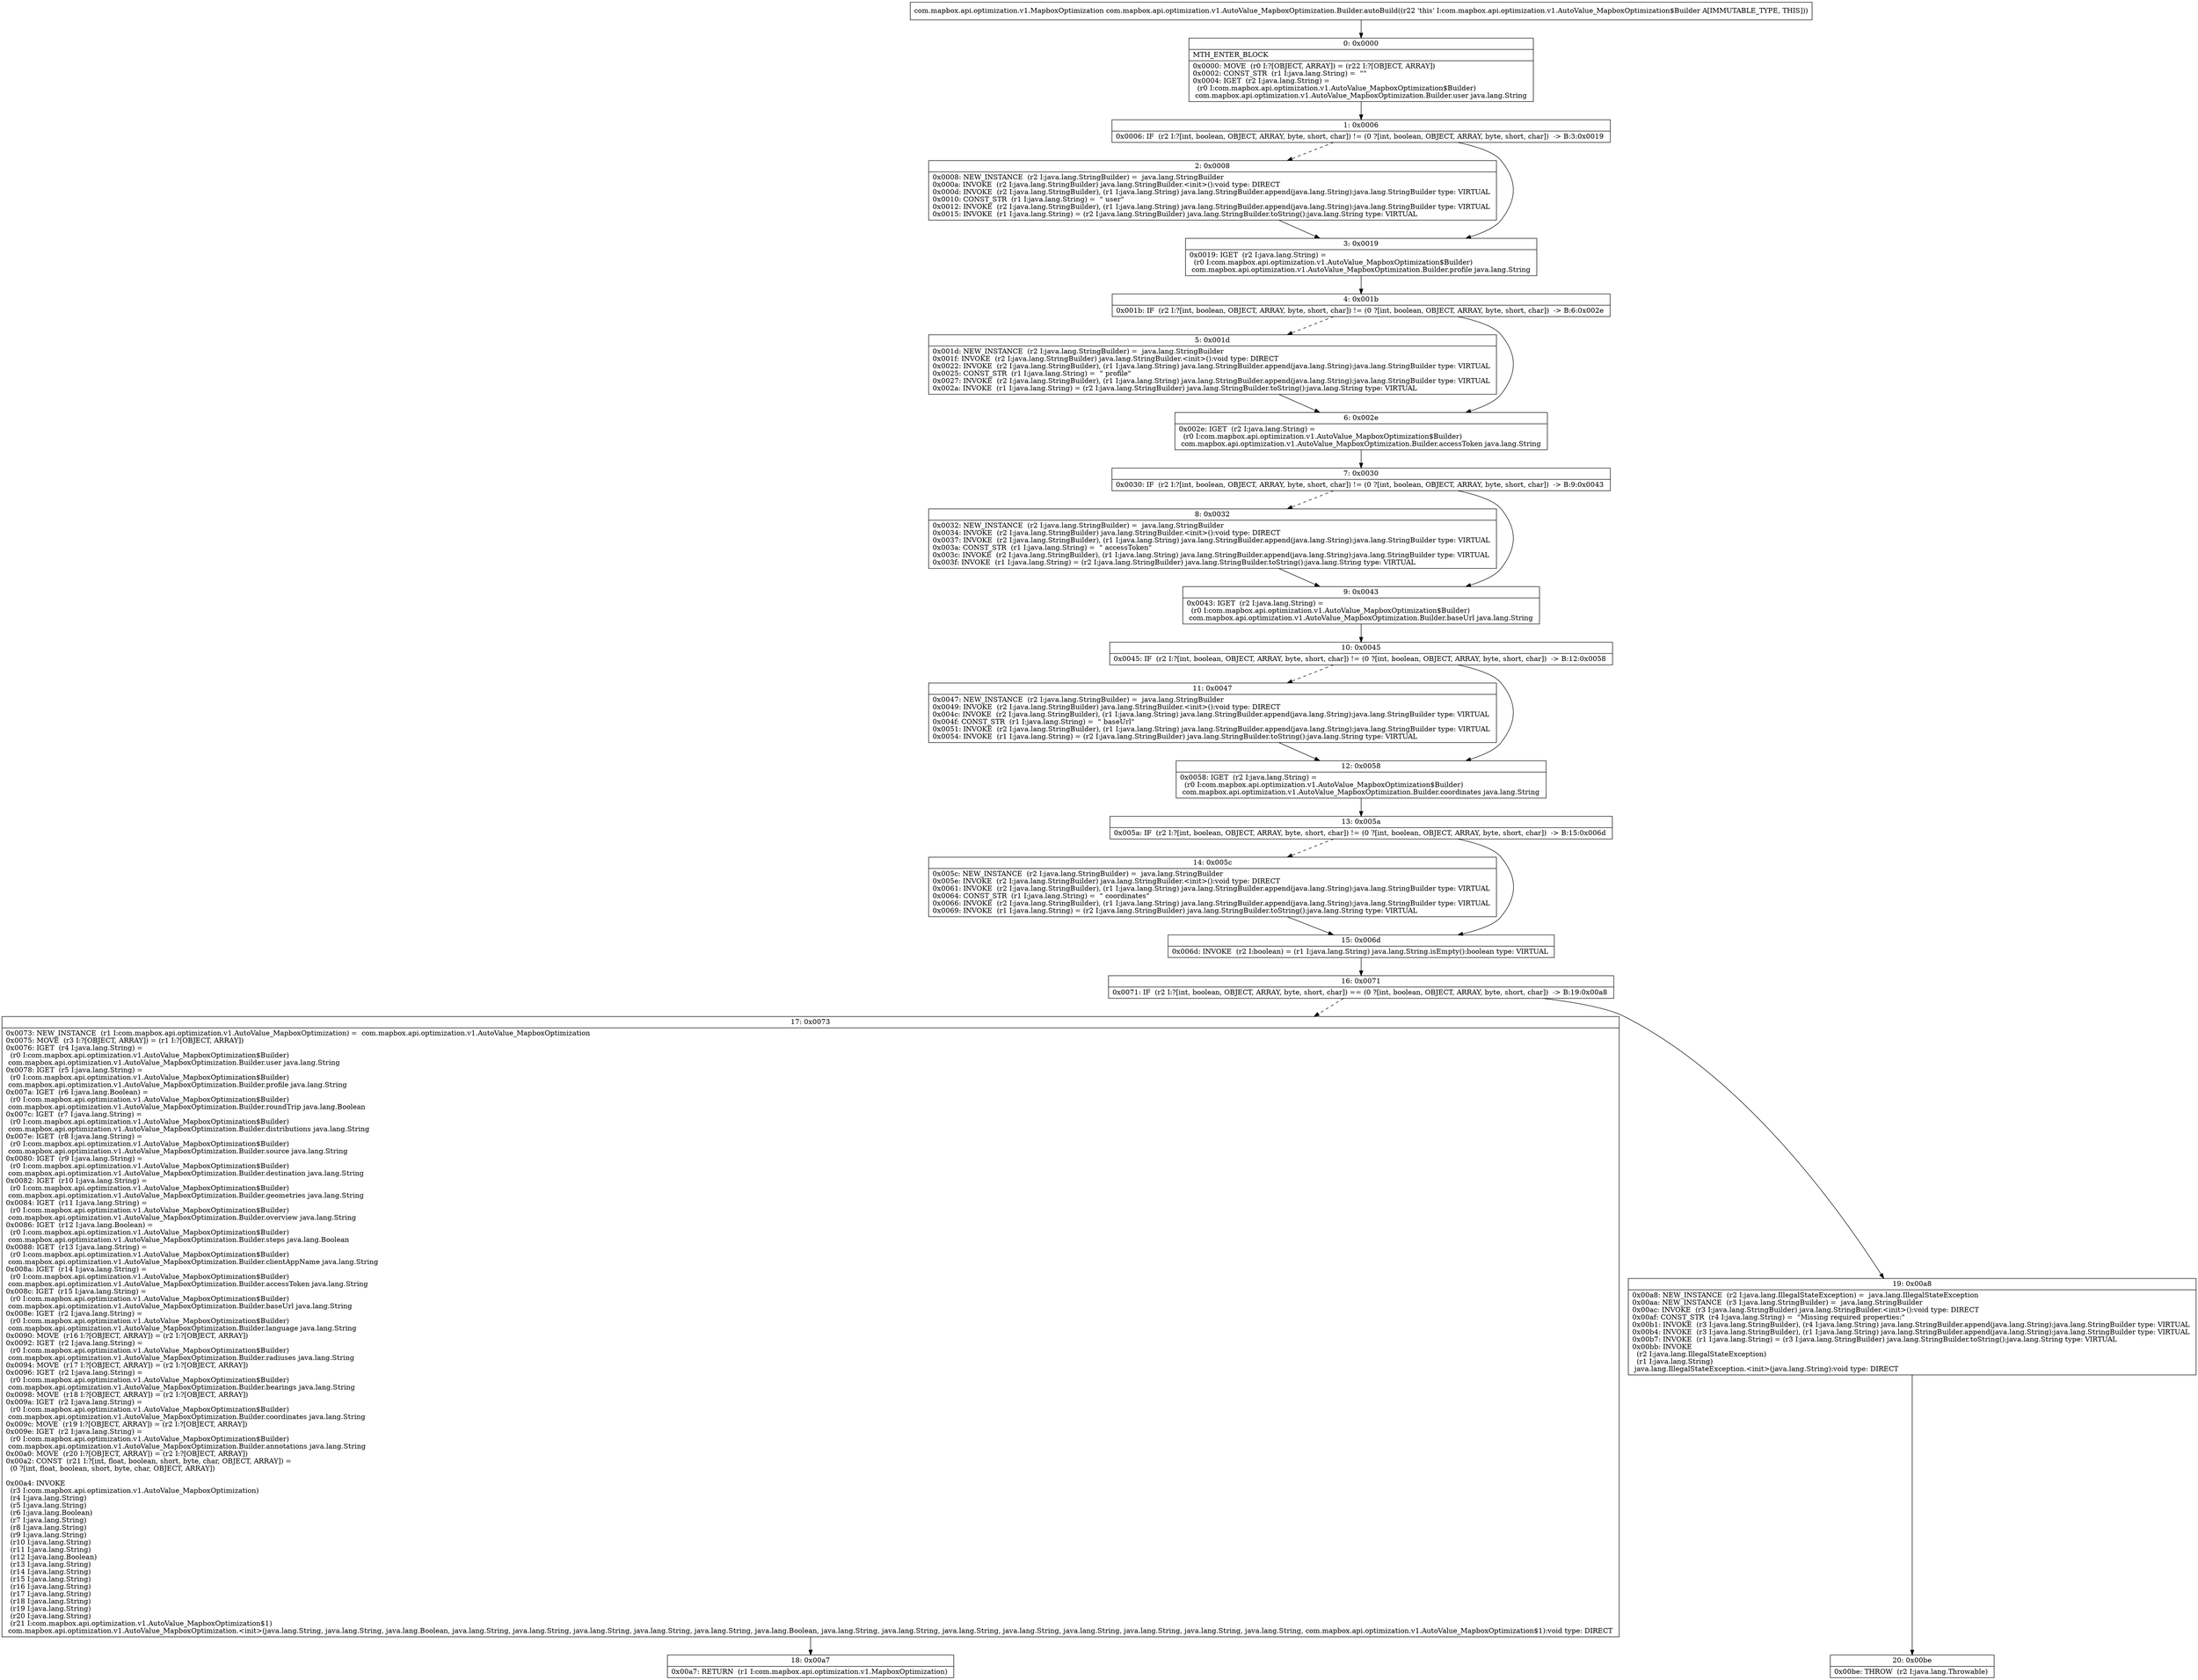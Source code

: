 digraph "CFG forcom.mapbox.api.optimization.v1.AutoValue_MapboxOptimization.Builder.autoBuild()Lcom\/mapbox\/api\/optimization\/v1\/MapboxOptimization;" {
Node_0 [shape=record,label="{0\:\ 0x0000|MTH_ENTER_BLOCK\l|0x0000: MOVE  (r0 I:?[OBJECT, ARRAY]) = (r22 I:?[OBJECT, ARRAY]) \l0x0002: CONST_STR  (r1 I:java.lang.String) =  \"\" \l0x0004: IGET  (r2 I:java.lang.String) = \l  (r0 I:com.mapbox.api.optimization.v1.AutoValue_MapboxOptimization$Builder)\l com.mapbox.api.optimization.v1.AutoValue_MapboxOptimization.Builder.user java.lang.String \l}"];
Node_1 [shape=record,label="{1\:\ 0x0006|0x0006: IF  (r2 I:?[int, boolean, OBJECT, ARRAY, byte, short, char]) != (0 ?[int, boolean, OBJECT, ARRAY, byte, short, char])  \-\> B:3:0x0019 \l}"];
Node_2 [shape=record,label="{2\:\ 0x0008|0x0008: NEW_INSTANCE  (r2 I:java.lang.StringBuilder) =  java.lang.StringBuilder \l0x000a: INVOKE  (r2 I:java.lang.StringBuilder) java.lang.StringBuilder.\<init\>():void type: DIRECT \l0x000d: INVOKE  (r2 I:java.lang.StringBuilder), (r1 I:java.lang.String) java.lang.StringBuilder.append(java.lang.String):java.lang.StringBuilder type: VIRTUAL \l0x0010: CONST_STR  (r1 I:java.lang.String) =  \" user\" \l0x0012: INVOKE  (r2 I:java.lang.StringBuilder), (r1 I:java.lang.String) java.lang.StringBuilder.append(java.lang.String):java.lang.StringBuilder type: VIRTUAL \l0x0015: INVOKE  (r1 I:java.lang.String) = (r2 I:java.lang.StringBuilder) java.lang.StringBuilder.toString():java.lang.String type: VIRTUAL \l}"];
Node_3 [shape=record,label="{3\:\ 0x0019|0x0019: IGET  (r2 I:java.lang.String) = \l  (r0 I:com.mapbox.api.optimization.v1.AutoValue_MapboxOptimization$Builder)\l com.mapbox.api.optimization.v1.AutoValue_MapboxOptimization.Builder.profile java.lang.String \l}"];
Node_4 [shape=record,label="{4\:\ 0x001b|0x001b: IF  (r2 I:?[int, boolean, OBJECT, ARRAY, byte, short, char]) != (0 ?[int, boolean, OBJECT, ARRAY, byte, short, char])  \-\> B:6:0x002e \l}"];
Node_5 [shape=record,label="{5\:\ 0x001d|0x001d: NEW_INSTANCE  (r2 I:java.lang.StringBuilder) =  java.lang.StringBuilder \l0x001f: INVOKE  (r2 I:java.lang.StringBuilder) java.lang.StringBuilder.\<init\>():void type: DIRECT \l0x0022: INVOKE  (r2 I:java.lang.StringBuilder), (r1 I:java.lang.String) java.lang.StringBuilder.append(java.lang.String):java.lang.StringBuilder type: VIRTUAL \l0x0025: CONST_STR  (r1 I:java.lang.String) =  \" profile\" \l0x0027: INVOKE  (r2 I:java.lang.StringBuilder), (r1 I:java.lang.String) java.lang.StringBuilder.append(java.lang.String):java.lang.StringBuilder type: VIRTUAL \l0x002a: INVOKE  (r1 I:java.lang.String) = (r2 I:java.lang.StringBuilder) java.lang.StringBuilder.toString():java.lang.String type: VIRTUAL \l}"];
Node_6 [shape=record,label="{6\:\ 0x002e|0x002e: IGET  (r2 I:java.lang.String) = \l  (r0 I:com.mapbox.api.optimization.v1.AutoValue_MapboxOptimization$Builder)\l com.mapbox.api.optimization.v1.AutoValue_MapboxOptimization.Builder.accessToken java.lang.String \l}"];
Node_7 [shape=record,label="{7\:\ 0x0030|0x0030: IF  (r2 I:?[int, boolean, OBJECT, ARRAY, byte, short, char]) != (0 ?[int, boolean, OBJECT, ARRAY, byte, short, char])  \-\> B:9:0x0043 \l}"];
Node_8 [shape=record,label="{8\:\ 0x0032|0x0032: NEW_INSTANCE  (r2 I:java.lang.StringBuilder) =  java.lang.StringBuilder \l0x0034: INVOKE  (r2 I:java.lang.StringBuilder) java.lang.StringBuilder.\<init\>():void type: DIRECT \l0x0037: INVOKE  (r2 I:java.lang.StringBuilder), (r1 I:java.lang.String) java.lang.StringBuilder.append(java.lang.String):java.lang.StringBuilder type: VIRTUAL \l0x003a: CONST_STR  (r1 I:java.lang.String) =  \" accessToken\" \l0x003c: INVOKE  (r2 I:java.lang.StringBuilder), (r1 I:java.lang.String) java.lang.StringBuilder.append(java.lang.String):java.lang.StringBuilder type: VIRTUAL \l0x003f: INVOKE  (r1 I:java.lang.String) = (r2 I:java.lang.StringBuilder) java.lang.StringBuilder.toString():java.lang.String type: VIRTUAL \l}"];
Node_9 [shape=record,label="{9\:\ 0x0043|0x0043: IGET  (r2 I:java.lang.String) = \l  (r0 I:com.mapbox.api.optimization.v1.AutoValue_MapboxOptimization$Builder)\l com.mapbox.api.optimization.v1.AutoValue_MapboxOptimization.Builder.baseUrl java.lang.String \l}"];
Node_10 [shape=record,label="{10\:\ 0x0045|0x0045: IF  (r2 I:?[int, boolean, OBJECT, ARRAY, byte, short, char]) != (0 ?[int, boolean, OBJECT, ARRAY, byte, short, char])  \-\> B:12:0x0058 \l}"];
Node_11 [shape=record,label="{11\:\ 0x0047|0x0047: NEW_INSTANCE  (r2 I:java.lang.StringBuilder) =  java.lang.StringBuilder \l0x0049: INVOKE  (r2 I:java.lang.StringBuilder) java.lang.StringBuilder.\<init\>():void type: DIRECT \l0x004c: INVOKE  (r2 I:java.lang.StringBuilder), (r1 I:java.lang.String) java.lang.StringBuilder.append(java.lang.String):java.lang.StringBuilder type: VIRTUAL \l0x004f: CONST_STR  (r1 I:java.lang.String) =  \" baseUrl\" \l0x0051: INVOKE  (r2 I:java.lang.StringBuilder), (r1 I:java.lang.String) java.lang.StringBuilder.append(java.lang.String):java.lang.StringBuilder type: VIRTUAL \l0x0054: INVOKE  (r1 I:java.lang.String) = (r2 I:java.lang.StringBuilder) java.lang.StringBuilder.toString():java.lang.String type: VIRTUAL \l}"];
Node_12 [shape=record,label="{12\:\ 0x0058|0x0058: IGET  (r2 I:java.lang.String) = \l  (r0 I:com.mapbox.api.optimization.v1.AutoValue_MapboxOptimization$Builder)\l com.mapbox.api.optimization.v1.AutoValue_MapboxOptimization.Builder.coordinates java.lang.String \l}"];
Node_13 [shape=record,label="{13\:\ 0x005a|0x005a: IF  (r2 I:?[int, boolean, OBJECT, ARRAY, byte, short, char]) != (0 ?[int, boolean, OBJECT, ARRAY, byte, short, char])  \-\> B:15:0x006d \l}"];
Node_14 [shape=record,label="{14\:\ 0x005c|0x005c: NEW_INSTANCE  (r2 I:java.lang.StringBuilder) =  java.lang.StringBuilder \l0x005e: INVOKE  (r2 I:java.lang.StringBuilder) java.lang.StringBuilder.\<init\>():void type: DIRECT \l0x0061: INVOKE  (r2 I:java.lang.StringBuilder), (r1 I:java.lang.String) java.lang.StringBuilder.append(java.lang.String):java.lang.StringBuilder type: VIRTUAL \l0x0064: CONST_STR  (r1 I:java.lang.String) =  \" coordinates\" \l0x0066: INVOKE  (r2 I:java.lang.StringBuilder), (r1 I:java.lang.String) java.lang.StringBuilder.append(java.lang.String):java.lang.StringBuilder type: VIRTUAL \l0x0069: INVOKE  (r1 I:java.lang.String) = (r2 I:java.lang.StringBuilder) java.lang.StringBuilder.toString():java.lang.String type: VIRTUAL \l}"];
Node_15 [shape=record,label="{15\:\ 0x006d|0x006d: INVOKE  (r2 I:boolean) = (r1 I:java.lang.String) java.lang.String.isEmpty():boolean type: VIRTUAL \l}"];
Node_16 [shape=record,label="{16\:\ 0x0071|0x0071: IF  (r2 I:?[int, boolean, OBJECT, ARRAY, byte, short, char]) == (0 ?[int, boolean, OBJECT, ARRAY, byte, short, char])  \-\> B:19:0x00a8 \l}"];
Node_17 [shape=record,label="{17\:\ 0x0073|0x0073: NEW_INSTANCE  (r1 I:com.mapbox.api.optimization.v1.AutoValue_MapboxOptimization) =  com.mapbox.api.optimization.v1.AutoValue_MapboxOptimization \l0x0075: MOVE  (r3 I:?[OBJECT, ARRAY]) = (r1 I:?[OBJECT, ARRAY]) \l0x0076: IGET  (r4 I:java.lang.String) = \l  (r0 I:com.mapbox.api.optimization.v1.AutoValue_MapboxOptimization$Builder)\l com.mapbox.api.optimization.v1.AutoValue_MapboxOptimization.Builder.user java.lang.String \l0x0078: IGET  (r5 I:java.lang.String) = \l  (r0 I:com.mapbox.api.optimization.v1.AutoValue_MapboxOptimization$Builder)\l com.mapbox.api.optimization.v1.AutoValue_MapboxOptimization.Builder.profile java.lang.String \l0x007a: IGET  (r6 I:java.lang.Boolean) = \l  (r0 I:com.mapbox.api.optimization.v1.AutoValue_MapboxOptimization$Builder)\l com.mapbox.api.optimization.v1.AutoValue_MapboxOptimization.Builder.roundTrip java.lang.Boolean \l0x007c: IGET  (r7 I:java.lang.String) = \l  (r0 I:com.mapbox.api.optimization.v1.AutoValue_MapboxOptimization$Builder)\l com.mapbox.api.optimization.v1.AutoValue_MapboxOptimization.Builder.distributions java.lang.String \l0x007e: IGET  (r8 I:java.lang.String) = \l  (r0 I:com.mapbox.api.optimization.v1.AutoValue_MapboxOptimization$Builder)\l com.mapbox.api.optimization.v1.AutoValue_MapboxOptimization.Builder.source java.lang.String \l0x0080: IGET  (r9 I:java.lang.String) = \l  (r0 I:com.mapbox.api.optimization.v1.AutoValue_MapboxOptimization$Builder)\l com.mapbox.api.optimization.v1.AutoValue_MapboxOptimization.Builder.destination java.lang.String \l0x0082: IGET  (r10 I:java.lang.String) = \l  (r0 I:com.mapbox.api.optimization.v1.AutoValue_MapboxOptimization$Builder)\l com.mapbox.api.optimization.v1.AutoValue_MapboxOptimization.Builder.geometries java.lang.String \l0x0084: IGET  (r11 I:java.lang.String) = \l  (r0 I:com.mapbox.api.optimization.v1.AutoValue_MapboxOptimization$Builder)\l com.mapbox.api.optimization.v1.AutoValue_MapboxOptimization.Builder.overview java.lang.String \l0x0086: IGET  (r12 I:java.lang.Boolean) = \l  (r0 I:com.mapbox.api.optimization.v1.AutoValue_MapboxOptimization$Builder)\l com.mapbox.api.optimization.v1.AutoValue_MapboxOptimization.Builder.steps java.lang.Boolean \l0x0088: IGET  (r13 I:java.lang.String) = \l  (r0 I:com.mapbox.api.optimization.v1.AutoValue_MapboxOptimization$Builder)\l com.mapbox.api.optimization.v1.AutoValue_MapboxOptimization.Builder.clientAppName java.lang.String \l0x008a: IGET  (r14 I:java.lang.String) = \l  (r0 I:com.mapbox.api.optimization.v1.AutoValue_MapboxOptimization$Builder)\l com.mapbox.api.optimization.v1.AutoValue_MapboxOptimization.Builder.accessToken java.lang.String \l0x008c: IGET  (r15 I:java.lang.String) = \l  (r0 I:com.mapbox.api.optimization.v1.AutoValue_MapboxOptimization$Builder)\l com.mapbox.api.optimization.v1.AutoValue_MapboxOptimization.Builder.baseUrl java.lang.String \l0x008e: IGET  (r2 I:java.lang.String) = \l  (r0 I:com.mapbox.api.optimization.v1.AutoValue_MapboxOptimization$Builder)\l com.mapbox.api.optimization.v1.AutoValue_MapboxOptimization.Builder.language java.lang.String \l0x0090: MOVE  (r16 I:?[OBJECT, ARRAY]) = (r2 I:?[OBJECT, ARRAY]) \l0x0092: IGET  (r2 I:java.lang.String) = \l  (r0 I:com.mapbox.api.optimization.v1.AutoValue_MapboxOptimization$Builder)\l com.mapbox.api.optimization.v1.AutoValue_MapboxOptimization.Builder.radiuses java.lang.String \l0x0094: MOVE  (r17 I:?[OBJECT, ARRAY]) = (r2 I:?[OBJECT, ARRAY]) \l0x0096: IGET  (r2 I:java.lang.String) = \l  (r0 I:com.mapbox.api.optimization.v1.AutoValue_MapboxOptimization$Builder)\l com.mapbox.api.optimization.v1.AutoValue_MapboxOptimization.Builder.bearings java.lang.String \l0x0098: MOVE  (r18 I:?[OBJECT, ARRAY]) = (r2 I:?[OBJECT, ARRAY]) \l0x009a: IGET  (r2 I:java.lang.String) = \l  (r0 I:com.mapbox.api.optimization.v1.AutoValue_MapboxOptimization$Builder)\l com.mapbox.api.optimization.v1.AutoValue_MapboxOptimization.Builder.coordinates java.lang.String \l0x009c: MOVE  (r19 I:?[OBJECT, ARRAY]) = (r2 I:?[OBJECT, ARRAY]) \l0x009e: IGET  (r2 I:java.lang.String) = \l  (r0 I:com.mapbox.api.optimization.v1.AutoValue_MapboxOptimization$Builder)\l com.mapbox.api.optimization.v1.AutoValue_MapboxOptimization.Builder.annotations java.lang.String \l0x00a0: MOVE  (r20 I:?[OBJECT, ARRAY]) = (r2 I:?[OBJECT, ARRAY]) \l0x00a2: CONST  (r21 I:?[int, float, boolean, short, byte, char, OBJECT, ARRAY]) = \l  (0 ?[int, float, boolean, short, byte, char, OBJECT, ARRAY])\l \l0x00a4: INVOKE  \l  (r3 I:com.mapbox.api.optimization.v1.AutoValue_MapboxOptimization)\l  (r4 I:java.lang.String)\l  (r5 I:java.lang.String)\l  (r6 I:java.lang.Boolean)\l  (r7 I:java.lang.String)\l  (r8 I:java.lang.String)\l  (r9 I:java.lang.String)\l  (r10 I:java.lang.String)\l  (r11 I:java.lang.String)\l  (r12 I:java.lang.Boolean)\l  (r13 I:java.lang.String)\l  (r14 I:java.lang.String)\l  (r15 I:java.lang.String)\l  (r16 I:java.lang.String)\l  (r17 I:java.lang.String)\l  (r18 I:java.lang.String)\l  (r19 I:java.lang.String)\l  (r20 I:java.lang.String)\l  (r21 I:com.mapbox.api.optimization.v1.AutoValue_MapboxOptimization$1)\l com.mapbox.api.optimization.v1.AutoValue_MapboxOptimization.\<init\>(java.lang.String, java.lang.String, java.lang.Boolean, java.lang.String, java.lang.String, java.lang.String, java.lang.String, java.lang.String, java.lang.Boolean, java.lang.String, java.lang.String, java.lang.String, java.lang.String, java.lang.String, java.lang.String, java.lang.String, java.lang.String, com.mapbox.api.optimization.v1.AutoValue_MapboxOptimization$1):void type: DIRECT \l}"];
Node_18 [shape=record,label="{18\:\ 0x00a7|0x00a7: RETURN  (r1 I:com.mapbox.api.optimization.v1.MapboxOptimization) \l}"];
Node_19 [shape=record,label="{19\:\ 0x00a8|0x00a8: NEW_INSTANCE  (r2 I:java.lang.IllegalStateException) =  java.lang.IllegalStateException \l0x00aa: NEW_INSTANCE  (r3 I:java.lang.StringBuilder) =  java.lang.StringBuilder \l0x00ac: INVOKE  (r3 I:java.lang.StringBuilder) java.lang.StringBuilder.\<init\>():void type: DIRECT \l0x00af: CONST_STR  (r4 I:java.lang.String) =  \"Missing required properties:\" \l0x00b1: INVOKE  (r3 I:java.lang.StringBuilder), (r4 I:java.lang.String) java.lang.StringBuilder.append(java.lang.String):java.lang.StringBuilder type: VIRTUAL \l0x00b4: INVOKE  (r3 I:java.lang.StringBuilder), (r1 I:java.lang.String) java.lang.StringBuilder.append(java.lang.String):java.lang.StringBuilder type: VIRTUAL \l0x00b7: INVOKE  (r1 I:java.lang.String) = (r3 I:java.lang.StringBuilder) java.lang.StringBuilder.toString():java.lang.String type: VIRTUAL \l0x00bb: INVOKE  \l  (r2 I:java.lang.IllegalStateException)\l  (r1 I:java.lang.String)\l java.lang.IllegalStateException.\<init\>(java.lang.String):void type: DIRECT \l}"];
Node_20 [shape=record,label="{20\:\ 0x00be|0x00be: THROW  (r2 I:java.lang.Throwable) \l}"];
MethodNode[shape=record,label="{com.mapbox.api.optimization.v1.MapboxOptimization com.mapbox.api.optimization.v1.AutoValue_MapboxOptimization.Builder.autoBuild((r22 'this' I:com.mapbox.api.optimization.v1.AutoValue_MapboxOptimization$Builder A[IMMUTABLE_TYPE, THIS])) }"];
MethodNode -> Node_0;
Node_0 -> Node_1;
Node_1 -> Node_2[style=dashed];
Node_1 -> Node_3;
Node_2 -> Node_3;
Node_3 -> Node_4;
Node_4 -> Node_5[style=dashed];
Node_4 -> Node_6;
Node_5 -> Node_6;
Node_6 -> Node_7;
Node_7 -> Node_8[style=dashed];
Node_7 -> Node_9;
Node_8 -> Node_9;
Node_9 -> Node_10;
Node_10 -> Node_11[style=dashed];
Node_10 -> Node_12;
Node_11 -> Node_12;
Node_12 -> Node_13;
Node_13 -> Node_14[style=dashed];
Node_13 -> Node_15;
Node_14 -> Node_15;
Node_15 -> Node_16;
Node_16 -> Node_17[style=dashed];
Node_16 -> Node_19;
Node_17 -> Node_18;
Node_19 -> Node_20;
}

